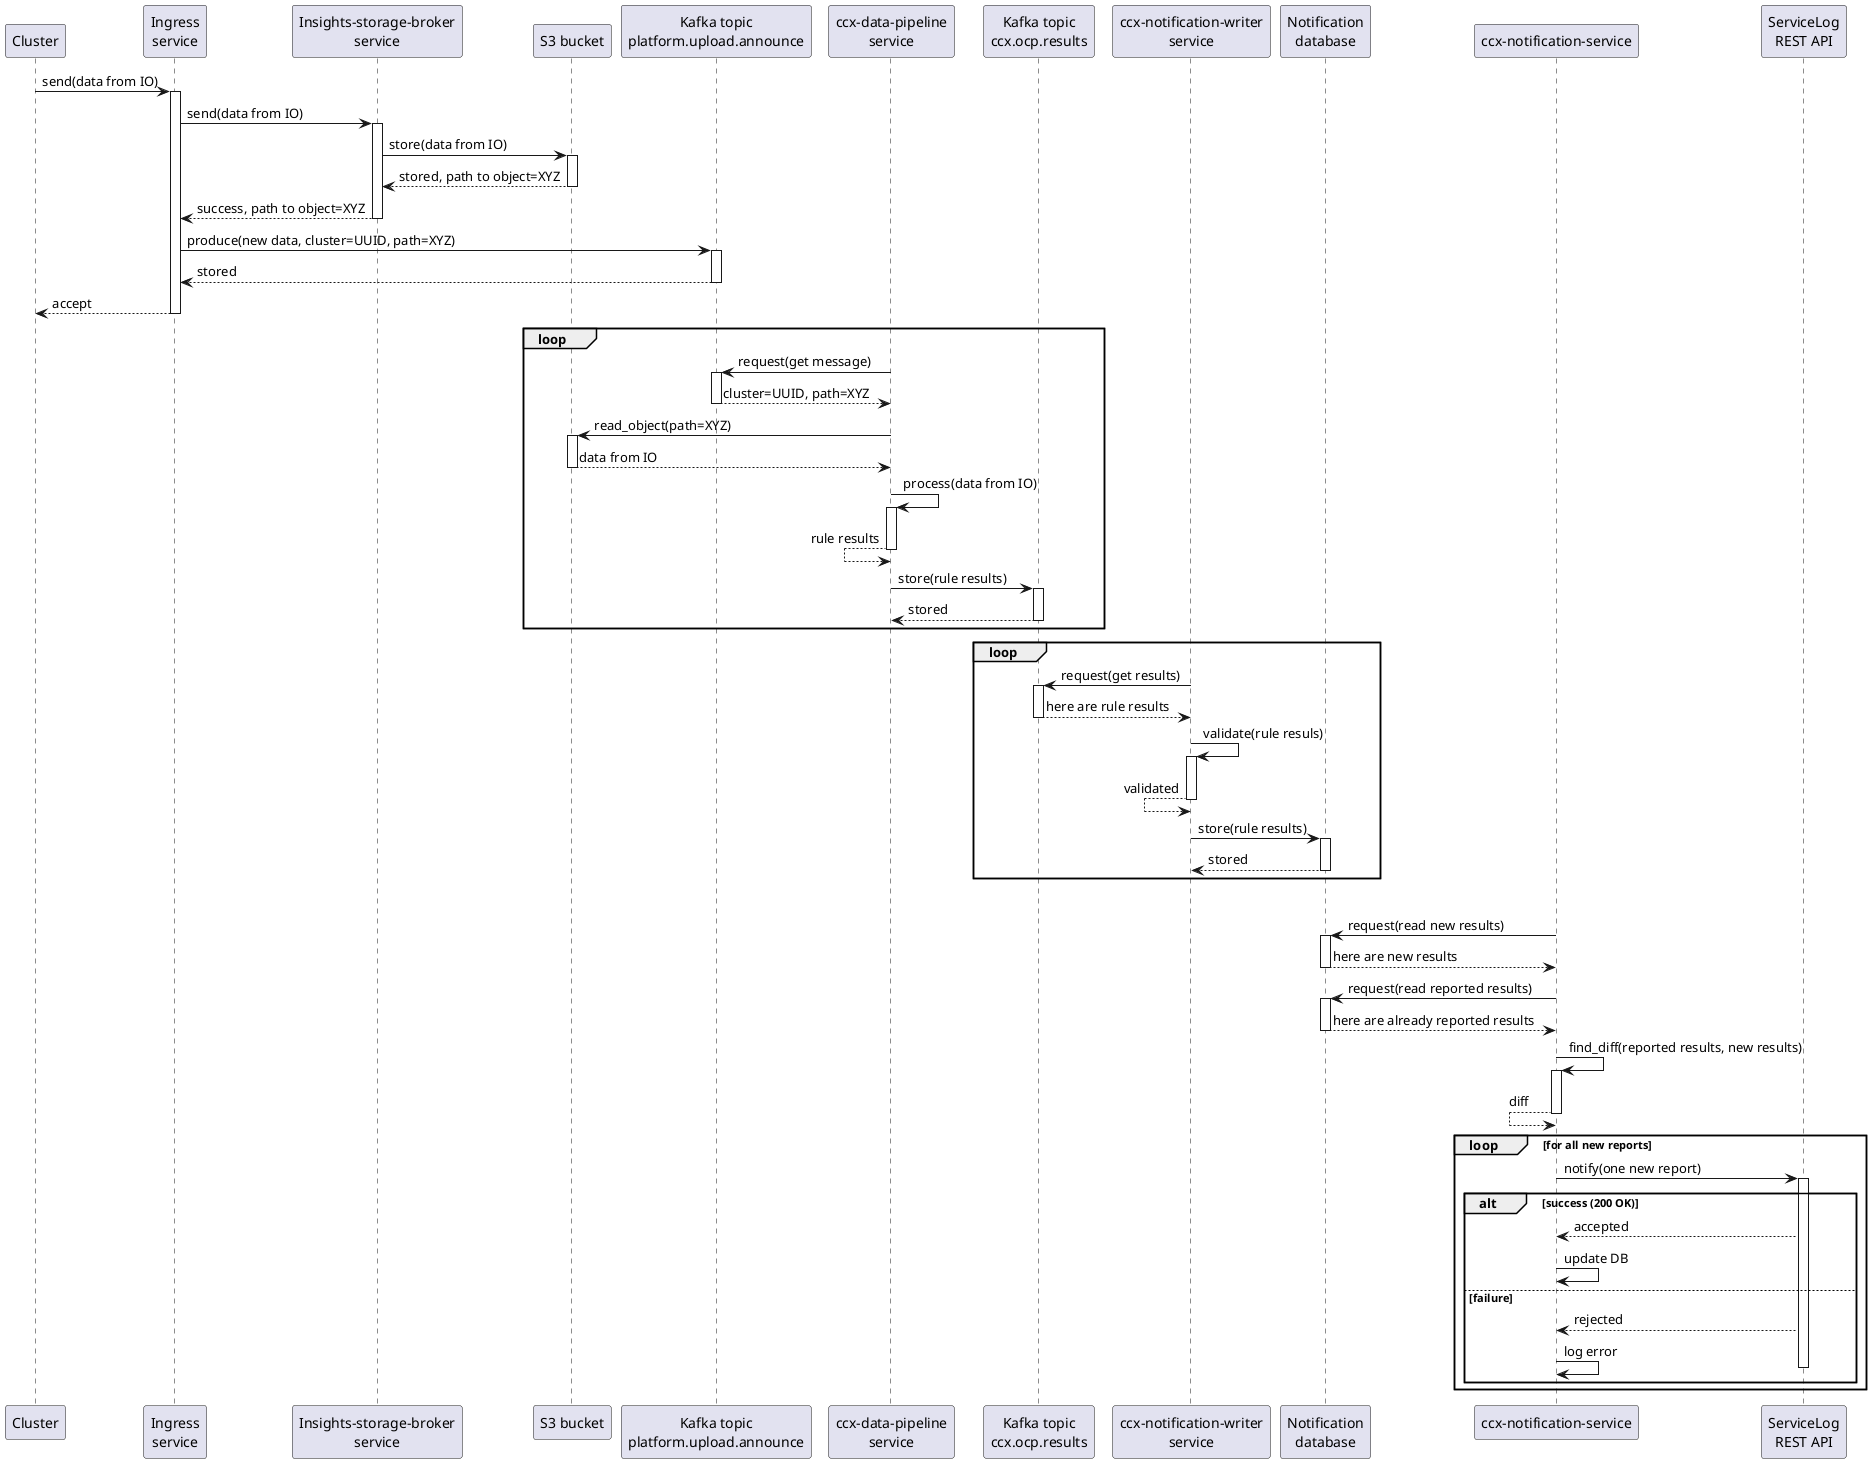 @startuml
participant Cluster
participant "Ingress\nservice"
participant "Insights-storage-broker\nservice"
participant "S3 bucket"
participant "Kafka topic\nplatform.upload.announce"
participant "ccx-data-pipeline\nservice"
participant "Kafka topic\nccx.ocp.results"
participant "ccx-notification-writer\nservice"
participant "Notification\ndatabase"
participant "ccx-notification-service"
participant "ServiceLog\nREST API"

Cluster -> "Ingress\nservice" : send(data from IO)
activate "Ingress\nservice"
"Ingress\nservice" -> "Insights-storage-broker\nservice" : send(data from IO)
activate "Insights-storage-broker\nservice"
"Insights-storage-broker\nservice" -> "S3 bucket" : store(data from IO)
activate "S3 bucket"
"Insights-storage-broker\nservice" <-- "S3 bucket": stored, path to object=XYZ
deactivate "S3 bucket"
"Ingress\nservice" <-- "Insights-storage-broker\nservice": success, path to object=XYZ
deactivate "Insights-storage-broker\nservice"
"Ingress\nservice" -> "Kafka topic\nplatform.upload.announce" : produce(new data, cluster=UUID, path=XYZ)
activate "Kafka topic\nplatform.upload.announce"
"Ingress\nservice" <-- "Kafka topic\nplatform.upload.announce": stored
deactivate "Kafka topic\nplatform.upload.announce"
Cluster <-- "Ingress\nservice": accept
deactivate "Ingress\nservice"
loop
"ccx-data-pipeline\nservice" -> "Kafka topic\nplatform.upload.announce" : request(get message)
activate "Kafka topic\nplatform.upload.announce"
"ccx-data-pipeline\nservice" <-- "Kafka topic\nplatform.upload.announce": cluster=UUID, path=XYZ
deactivate "Kafka topic\nplatform.upload.announce"
"ccx-data-pipeline\nservice" -> "S3 bucket" : read_object(path=XYZ)
activate "S3 bucket"
"ccx-data-pipeline\nservice" <-- "S3 bucket": data from IO
deactivate "S3 bucket"
"ccx-data-pipeline\nservice" -> "ccx-data-pipeline\nservice" : process(data from IO)
activate "ccx-data-pipeline\nservice"
"ccx-data-pipeline\nservice" <-- "ccx-data-pipeline\nservice": rule results
deactivate "ccx-data-pipeline\nservice"
"ccx-data-pipeline\nservice" -> "Kafka topic\nccx.ocp.results" : store(rule results)
activate "Kafka topic\nccx.ocp.results"
"ccx-data-pipeline\nservice" <-- "Kafka topic\nccx.ocp.results": stored
deactivate "Kafka topic\nccx.ocp.results"
end
loop
"ccx-notification-writer\nservice" -> "Kafka topic\nccx.ocp.results" : request(get results)
activate "Kafka topic\nccx.ocp.results"
"ccx-notification-writer\nservice" <-- "Kafka topic\nccx.ocp.results": here are rule results
deactivate "Kafka topic\nccx.ocp.results"
"ccx-notification-writer\nservice" -> "ccx-notification-writer\nservice" : validate(rule resuls)
activate "ccx-notification-writer\nservice"
"ccx-notification-writer\nservice" <-- "ccx-notification-writer\nservice": validated
deactivate "ccx-notification-writer\nservice"
"ccx-notification-writer\nservice" -> "Notification\ndatabase" : store(rule results)
activate "Notification\ndatabase"
"ccx-notification-writer\nservice" <-- "Notification\ndatabase": stored
deactivate "Notification\ndatabase"
end
loop
"ccx-notification-service" -> "Notification\ndatabase" : request(read new results)
activate "Notification\ndatabase"
"ccx-notification-service" <-- "Notification\ndatabase": here are new results
deactivate "Notification\ndatabase"
"ccx-notification-service" -> "Notification\ndatabase" : request(read reported results)
activate "Notification\ndatabase"
"ccx-notification-service" <-- "Notification\ndatabase": here are already reported results
deactivate "Notification\ndatabase"
"ccx-notification-service" -> "ccx-notification-service" : find_diff(reported results, new results)
activate "ccx-notification-service"
"ccx-notification-service" <-- "ccx-notification-service": diff
deactivate "ccx-notification-service"
loop for all new reports
"ccx-notification-service" -> "ServiceLog\nREST API" : notify(one new report)
activate "ServiceLog\nREST API"
alt success (200 OK)
"ccx-notification-service" <-- "ServiceLog\nREST API": accepted
"ccx-notification-service" -> "ccx-notification-service": update DB
else failure
"ccx-notification-service" <-- "ServiceLog\nREST API": rejected
"ccx-notification-service" -> "ccx-notification-service": log error
deactivate "ServiceLog\nREST API"
end
end
@enduml
